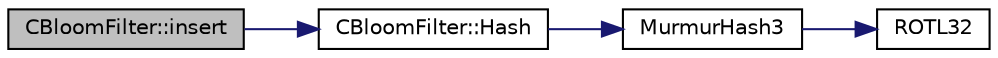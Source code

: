 digraph "CBloomFilter::insert"
{
  edge [fontname="Helvetica",fontsize="10",labelfontname="Helvetica",labelfontsize="10"];
  node [fontname="Helvetica",fontsize="10",shape=record];
  rankdir="LR";
  Node27 [label="CBloomFilter::insert",height=0.2,width=0.4,color="black", fillcolor="grey75", style="filled", fontcolor="black"];
  Node27 -> Node28 [color="midnightblue",fontsize="10",style="solid",fontname="Helvetica"];
  Node28 [label="CBloomFilter::Hash",height=0.2,width=0.4,color="black", fillcolor="white", style="filled",URL="$class_c_bloom_filter.html#a19031bd85ec49cb6f6d2cd8aa3414c75"];
  Node28 -> Node29 [color="midnightblue",fontsize="10",style="solid",fontname="Helvetica"];
  Node29 [label="MurmurHash3",height=0.2,width=0.4,color="black", fillcolor="white", style="filled",URL="$hash_8cpp.html#a3cf0406d24590eaad9a3163c552e9730"];
  Node29 -> Node30 [color="midnightblue",fontsize="10",style="solid",fontname="Helvetica"];
  Node30 [label="ROTL32",height=0.2,width=0.4,color="black", fillcolor="white", style="filled",URL="$hash_8cpp.html#aa8045f521ac28bee04e4980f93272dc0"];
}
